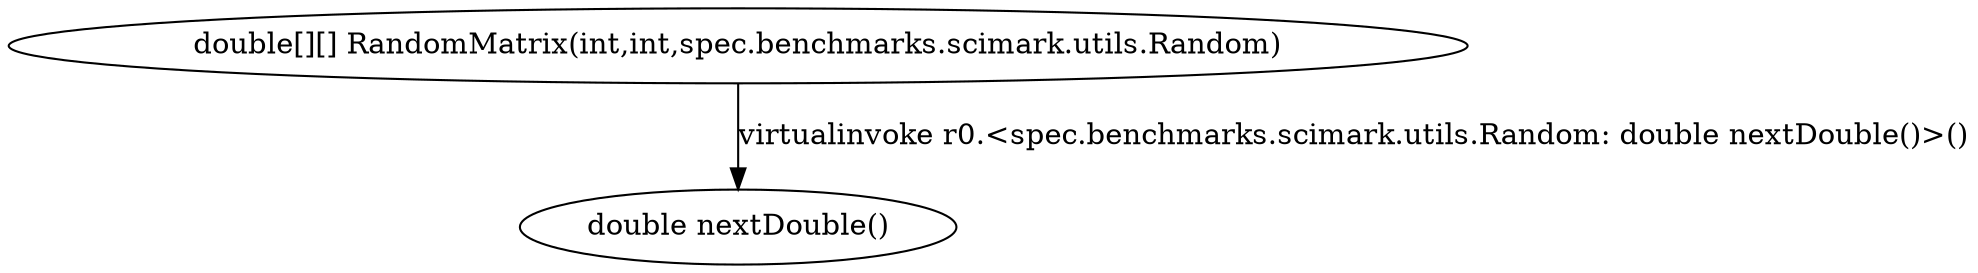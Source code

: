 digraph g {
1[label="double nextDouble()"]
0[label="double[][] RandomMatrix(int,int,spec.benchmarks.scimark.utils.Random)"]
0->1[label="virtualinvoke r0.<spec.benchmarks.scimark.utils.Random: double nextDouble()>()"]
}